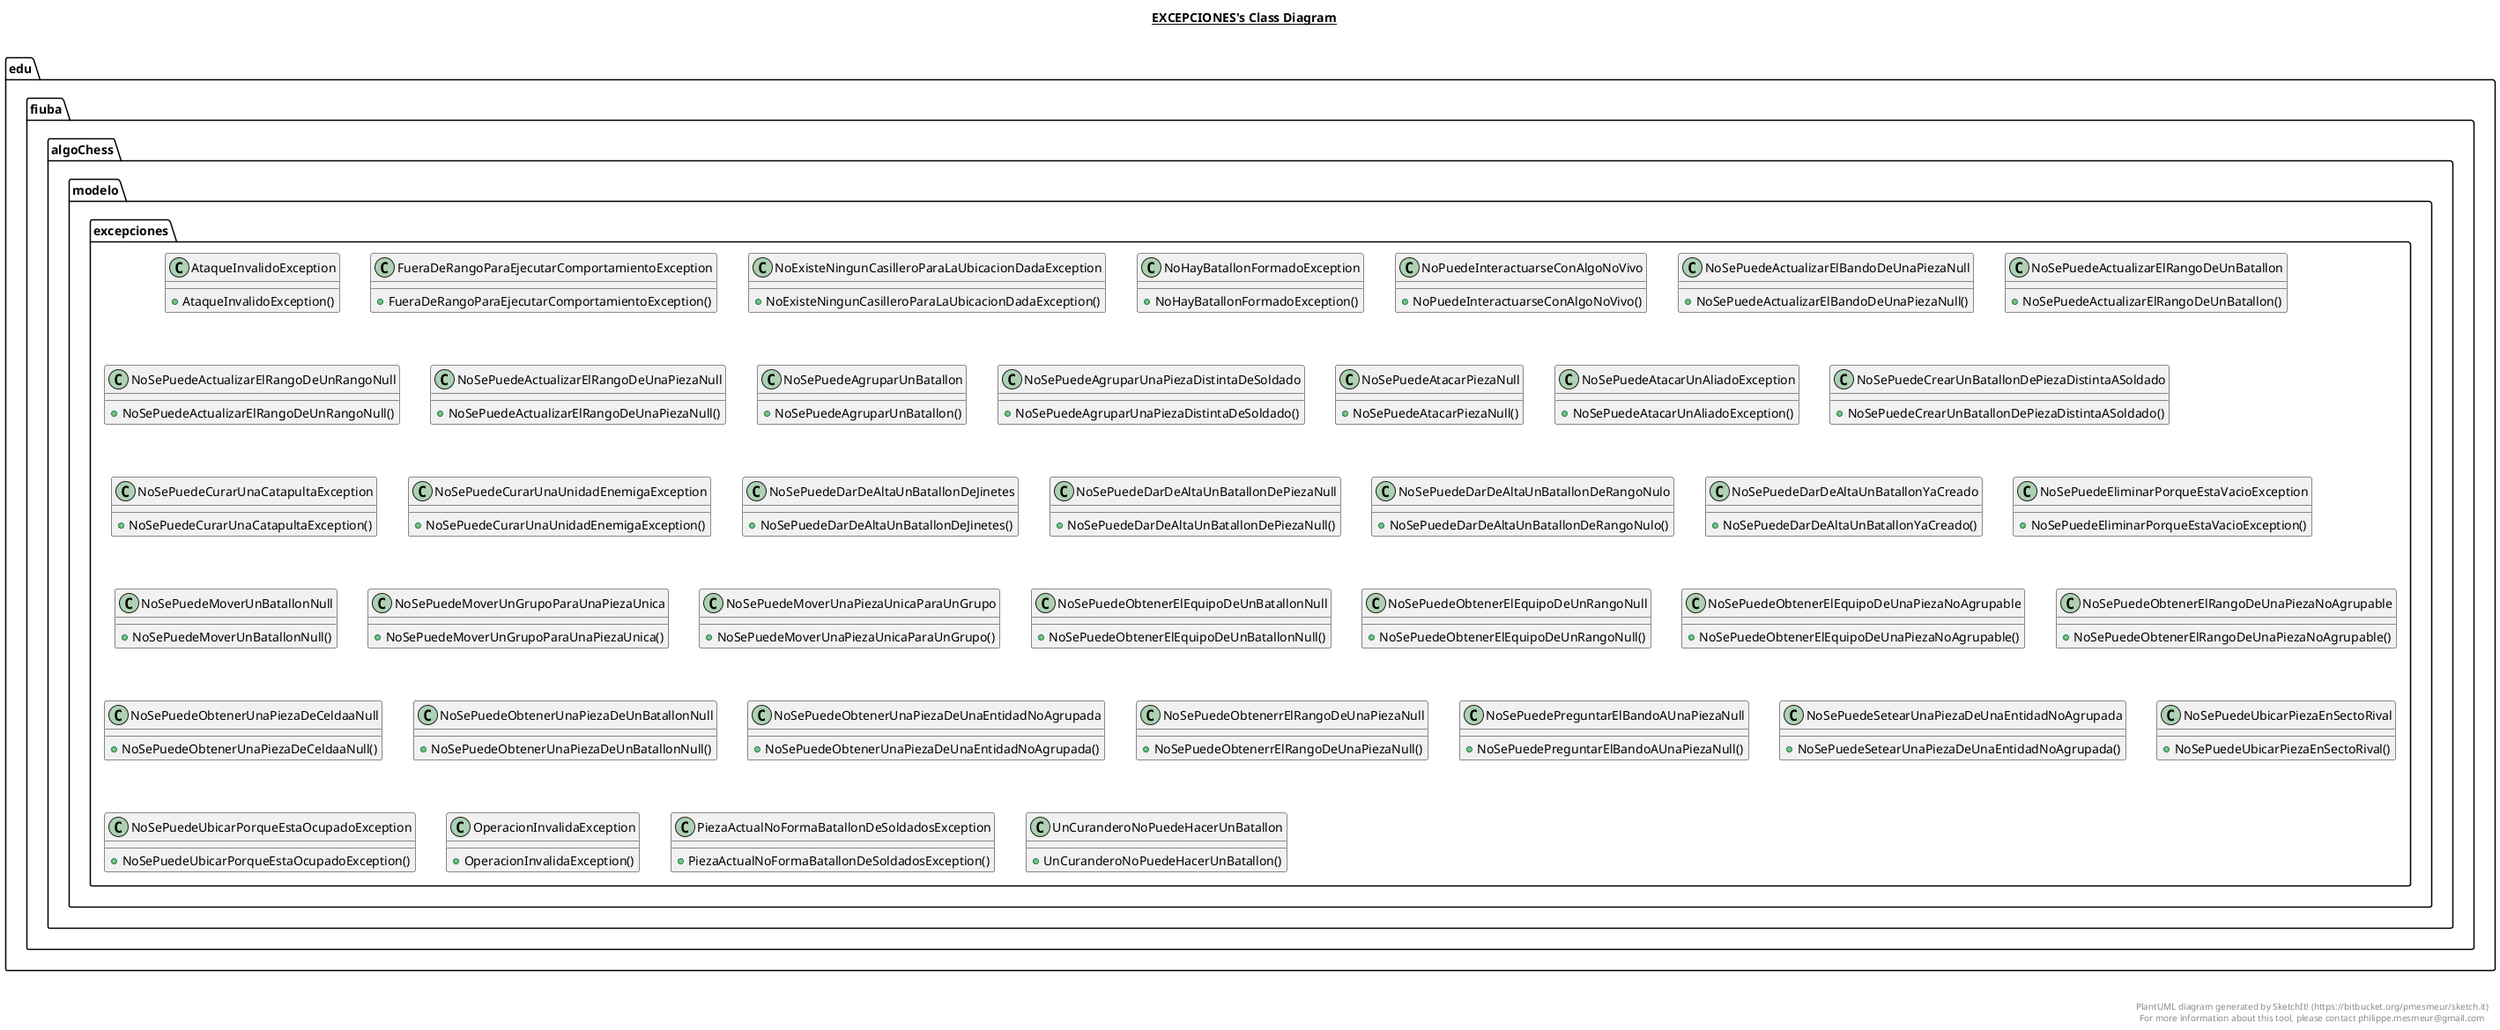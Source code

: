 @startuml

title __EXCEPCIONES's Class Diagram__\n

  namespace edu.fiuba.algoChess {
    namespace modelo.excepciones {
      class edu.fiuba.algoChess.modelo.excepciones.AtaqueInvalidoException {
          + AtaqueInvalidoException()
      }
    }
  }
  

  namespace edu.fiuba.algoChess {
    namespace modelo.excepciones {
      class edu.fiuba.algoChess.modelo.excepciones.FueraDeRangoParaEjecutarComportamientoException {
          + FueraDeRangoParaEjecutarComportamientoException()
      }
    }
  }
  

  namespace edu.fiuba.algoChess {
    namespace modelo.excepciones {
      class edu.fiuba.algoChess.modelo.excepciones.NoExisteNingunCasilleroParaLaUbicacionDadaException {
          + NoExisteNingunCasilleroParaLaUbicacionDadaException()
      }
    }
  }
  

  namespace edu.fiuba.algoChess {
    namespace modelo.excepciones {
      class edu.fiuba.algoChess.modelo.excepciones.NoHayBatallonFormadoException {
          + NoHayBatallonFormadoException()
      }
    }
  }
  

  namespace edu.fiuba.algoChess {
    namespace modelo.excepciones {
      class edu.fiuba.algoChess.modelo.excepciones.NoPuedeInteractuarseConAlgoNoVivo {
          + NoPuedeInteractuarseConAlgoNoVivo()
      }
    }
  }
  

  namespace edu.fiuba.algoChess {
    namespace modelo.excepciones {
      class edu.fiuba.algoChess.modelo.excepciones.NoSePuedeActualizarElBandoDeUnaPiezaNull {
          + NoSePuedeActualizarElBandoDeUnaPiezaNull()
      }
    }
  }
  

  namespace edu.fiuba.algoChess {
    namespace modelo.excepciones {
      class edu.fiuba.algoChess.modelo.excepciones.NoSePuedeActualizarElRangoDeUnBatallon {
          + NoSePuedeActualizarElRangoDeUnBatallon()
      }
    }
  }
  

  namespace edu.fiuba.algoChess {
    namespace modelo.excepciones {
      class edu.fiuba.algoChess.modelo.excepciones.NoSePuedeActualizarElRangoDeUnRangoNull {
          + NoSePuedeActualizarElRangoDeUnRangoNull()
      }
    }
  }
  

  namespace edu.fiuba.algoChess {
    namespace modelo.excepciones {
      class edu.fiuba.algoChess.modelo.excepciones.NoSePuedeActualizarElRangoDeUnaPiezaNull {
          + NoSePuedeActualizarElRangoDeUnaPiezaNull()
      }
    }
  }
  

  namespace edu.fiuba.algoChess {
    namespace modelo.excepciones {
      class edu.fiuba.algoChess.modelo.excepciones.NoSePuedeAgruparUnBatallon {
          + NoSePuedeAgruparUnBatallon()
      }
    }
  }
  

  namespace edu.fiuba.algoChess {
    namespace modelo.excepciones {
      class edu.fiuba.algoChess.modelo.excepciones.NoSePuedeAgruparUnaPiezaDistintaDeSoldado {
          + NoSePuedeAgruparUnaPiezaDistintaDeSoldado()
      }
    }
  }
  

  namespace edu.fiuba.algoChess {
    namespace modelo.excepciones {
      class edu.fiuba.algoChess.modelo.excepciones.NoSePuedeAtacarPiezaNull {
          + NoSePuedeAtacarPiezaNull()
      }
    }
  }
  

  namespace edu.fiuba.algoChess {
    namespace modelo.excepciones {
      class edu.fiuba.algoChess.modelo.excepciones.NoSePuedeAtacarUnAliadoException {
          + NoSePuedeAtacarUnAliadoException()
      }
    }
  }
  

  namespace edu.fiuba.algoChess {
    namespace modelo.excepciones {
      class edu.fiuba.algoChess.modelo.excepciones.NoSePuedeCrearUnBatallonDePiezaDistintaASoldado {
          + NoSePuedeCrearUnBatallonDePiezaDistintaASoldado()
      }
    }
  }
  

  namespace edu.fiuba.algoChess {
    namespace modelo.excepciones {
      class edu.fiuba.algoChess.modelo.excepciones.NoSePuedeCurarUnaCatapultaException {
          + NoSePuedeCurarUnaCatapultaException()
      }
    }
  }
  

  namespace edu.fiuba.algoChess {
    namespace modelo.excepciones {
      class edu.fiuba.algoChess.modelo.excepciones.NoSePuedeCurarUnaUnidadEnemigaException {
          + NoSePuedeCurarUnaUnidadEnemigaException()
      }
    }
  }
  

  namespace edu.fiuba.algoChess {
    namespace modelo.excepciones {
      class edu.fiuba.algoChess.modelo.excepciones.NoSePuedeDarDeAltaUnBatallonDeJinetes {
          + NoSePuedeDarDeAltaUnBatallonDeJinetes()
      }
    }
  }
  

  namespace edu.fiuba.algoChess {
    namespace modelo.excepciones {
      class edu.fiuba.algoChess.modelo.excepciones.NoSePuedeDarDeAltaUnBatallonDePiezaNull {
          + NoSePuedeDarDeAltaUnBatallonDePiezaNull()
      }
    }
  }
  

  namespace edu.fiuba.algoChess {
    namespace modelo.excepciones {
      class edu.fiuba.algoChess.modelo.excepciones.NoSePuedeDarDeAltaUnBatallonDeRangoNulo {
          + NoSePuedeDarDeAltaUnBatallonDeRangoNulo()
      }
    }
  }
  

  namespace edu.fiuba.algoChess {
    namespace modelo.excepciones {
      class edu.fiuba.algoChess.modelo.excepciones.NoSePuedeDarDeAltaUnBatallonYaCreado {
          + NoSePuedeDarDeAltaUnBatallonYaCreado()
      }
    }
  }
  

  namespace edu.fiuba.algoChess {
    namespace modelo.excepciones {
      class edu.fiuba.algoChess.modelo.excepciones.NoSePuedeEliminarPorqueEstaVacioException {
          + NoSePuedeEliminarPorqueEstaVacioException()
      }
    }
  }
  

  namespace edu.fiuba.algoChess {
    namespace modelo.excepciones {
      class edu.fiuba.algoChess.modelo.excepciones.NoSePuedeMoverUnBatallonNull {
          + NoSePuedeMoverUnBatallonNull()
      }
    }
  }
  

  namespace edu.fiuba.algoChess {
    namespace modelo.excepciones {
      class edu.fiuba.algoChess.modelo.excepciones.NoSePuedeMoverUnGrupoParaUnaPiezaUnica {
          + NoSePuedeMoverUnGrupoParaUnaPiezaUnica()
      }
    }
  }
  

  namespace edu.fiuba.algoChess {
    namespace modelo.excepciones {
      class edu.fiuba.algoChess.modelo.excepciones.NoSePuedeMoverUnaPiezaUnicaParaUnGrupo {
          + NoSePuedeMoverUnaPiezaUnicaParaUnGrupo()
      }
    }
  }
  

  namespace edu.fiuba.algoChess {
    namespace modelo.excepciones {
      class edu.fiuba.algoChess.modelo.excepciones.NoSePuedeObtenerElEquipoDeUnBatallonNull {
          + NoSePuedeObtenerElEquipoDeUnBatallonNull()
      }
    }
  }
  

  namespace edu.fiuba.algoChess {
    namespace modelo.excepciones {
      class edu.fiuba.algoChess.modelo.excepciones.NoSePuedeObtenerElEquipoDeUnRangoNull {
          + NoSePuedeObtenerElEquipoDeUnRangoNull()
      }
    }
  }
  

  namespace edu.fiuba.algoChess {
    namespace modelo.excepciones {
      class edu.fiuba.algoChess.modelo.excepciones.NoSePuedeObtenerElEquipoDeUnaPiezaNoAgrupable {
          + NoSePuedeObtenerElEquipoDeUnaPiezaNoAgrupable()
      }
    }
  }
  

  namespace edu.fiuba.algoChess {
    namespace modelo.excepciones {
      class edu.fiuba.algoChess.modelo.excepciones.NoSePuedeObtenerElRangoDeUnaPiezaNoAgrupable {
          + NoSePuedeObtenerElRangoDeUnaPiezaNoAgrupable()
      }
    }
  }
  

  namespace edu.fiuba.algoChess {
    namespace modelo.excepciones {
      class edu.fiuba.algoChess.modelo.excepciones.NoSePuedeObtenerUnaPiezaDeCeldaaNull {
          + NoSePuedeObtenerUnaPiezaDeCeldaaNull()
      }
    }
  }
  

  namespace edu.fiuba.algoChess {
    namespace modelo.excepciones {
      class edu.fiuba.algoChess.modelo.excepciones.NoSePuedeObtenerUnaPiezaDeUnBatallonNull {
          + NoSePuedeObtenerUnaPiezaDeUnBatallonNull()
      }
    }
  }
  

  namespace edu.fiuba.algoChess {
    namespace modelo.excepciones {
      class edu.fiuba.algoChess.modelo.excepciones.NoSePuedeObtenerUnaPiezaDeUnaEntidadNoAgrupada {
          + NoSePuedeObtenerUnaPiezaDeUnaEntidadNoAgrupada()
      }
    }
  }
  

  namespace edu.fiuba.algoChess {
    namespace modelo.excepciones {
      class edu.fiuba.algoChess.modelo.excepciones.NoSePuedeObtenerrElRangoDeUnaPiezaNull {
          + NoSePuedeObtenerrElRangoDeUnaPiezaNull()
      }
    }
  }
  

  namespace edu.fiuba.algoChess {
    namespace modelo.excepciones {
      class edu.fiuba.algoChess.modelo.excepciones.NoSePuedePreguntarElBandoAUnaPiezaNull {
          + NoSePuedePreguntarElBandoAUnaPiezaNull()
      }
    }
  }
  

  namespace edu.fiuba.algoChess {
    namespace modelo.excepciones {
      class edu.fiuba.algoChess.modelo.excepciones.NoSePuedeSetearUnaPiezaDeUnaEntidadNoAgrupada {
          + NoSePuedeSetearUnaPiezaDeUnaEntidadNoAgrupada()
      }
    }
  }
  

  namespace edu.fiuba.algoChess {
    namespace modelo.excepciones {
      class edu.fiuba.algoChess.modelo.excepciones.NoSePuedeUbicarPiezaEnSectoRival {
          + NoSePuedeUbicarPiezaEnSectoRival()
      }
    }
  }
  

  namespace edu.fiuba.algoChess {
    namespace modelo.excepciones {
      class edu.fiuba.algoChess.modelo.excepciones.NoSePuedeUbicarPorqueEstaOcupadoException {
          + NoSePuedeUbicarPorqueEstaOcupadoException()
      }
    }
  }
  

  namespace edu.fiuba.algoChess {
    namespace modelo.excepciones {
      class edu.fiuba.algoChess.modelo.excepciones.OperacionInvalidaException {
          + OperacionInvalidaException()
      }
    }
  }
  

  namespace edu.fiuba.algoChess {
    namespace modelo.excepciones {
      class edu.fiuba.algoChess.modelo.excepciones.PiezaActualNoFormaBatallonDeSoldadosException {
          + PiezaActualNoFormaBatallonDeSoldadosException()
      }
    }
  }
  

  namespace edu.fiuba.algoChess {
    namespace modelo.excepciones {
      class edu.fiuba.algoChess.modelo.excepciones.UnCuranderoNoPuedeHacerUnBatallon {
          + UnCuranderoNoPuedeHacerUnBatallon()
      }
    }
  }
  



right footer


PlantUML diagram generated by SketchIt! (https://bitbucket.org/pmesmeur/sketch.it)
For more information about this tool, please contact philippe.mesmeur@gmail.com
endfooter

@enduml
